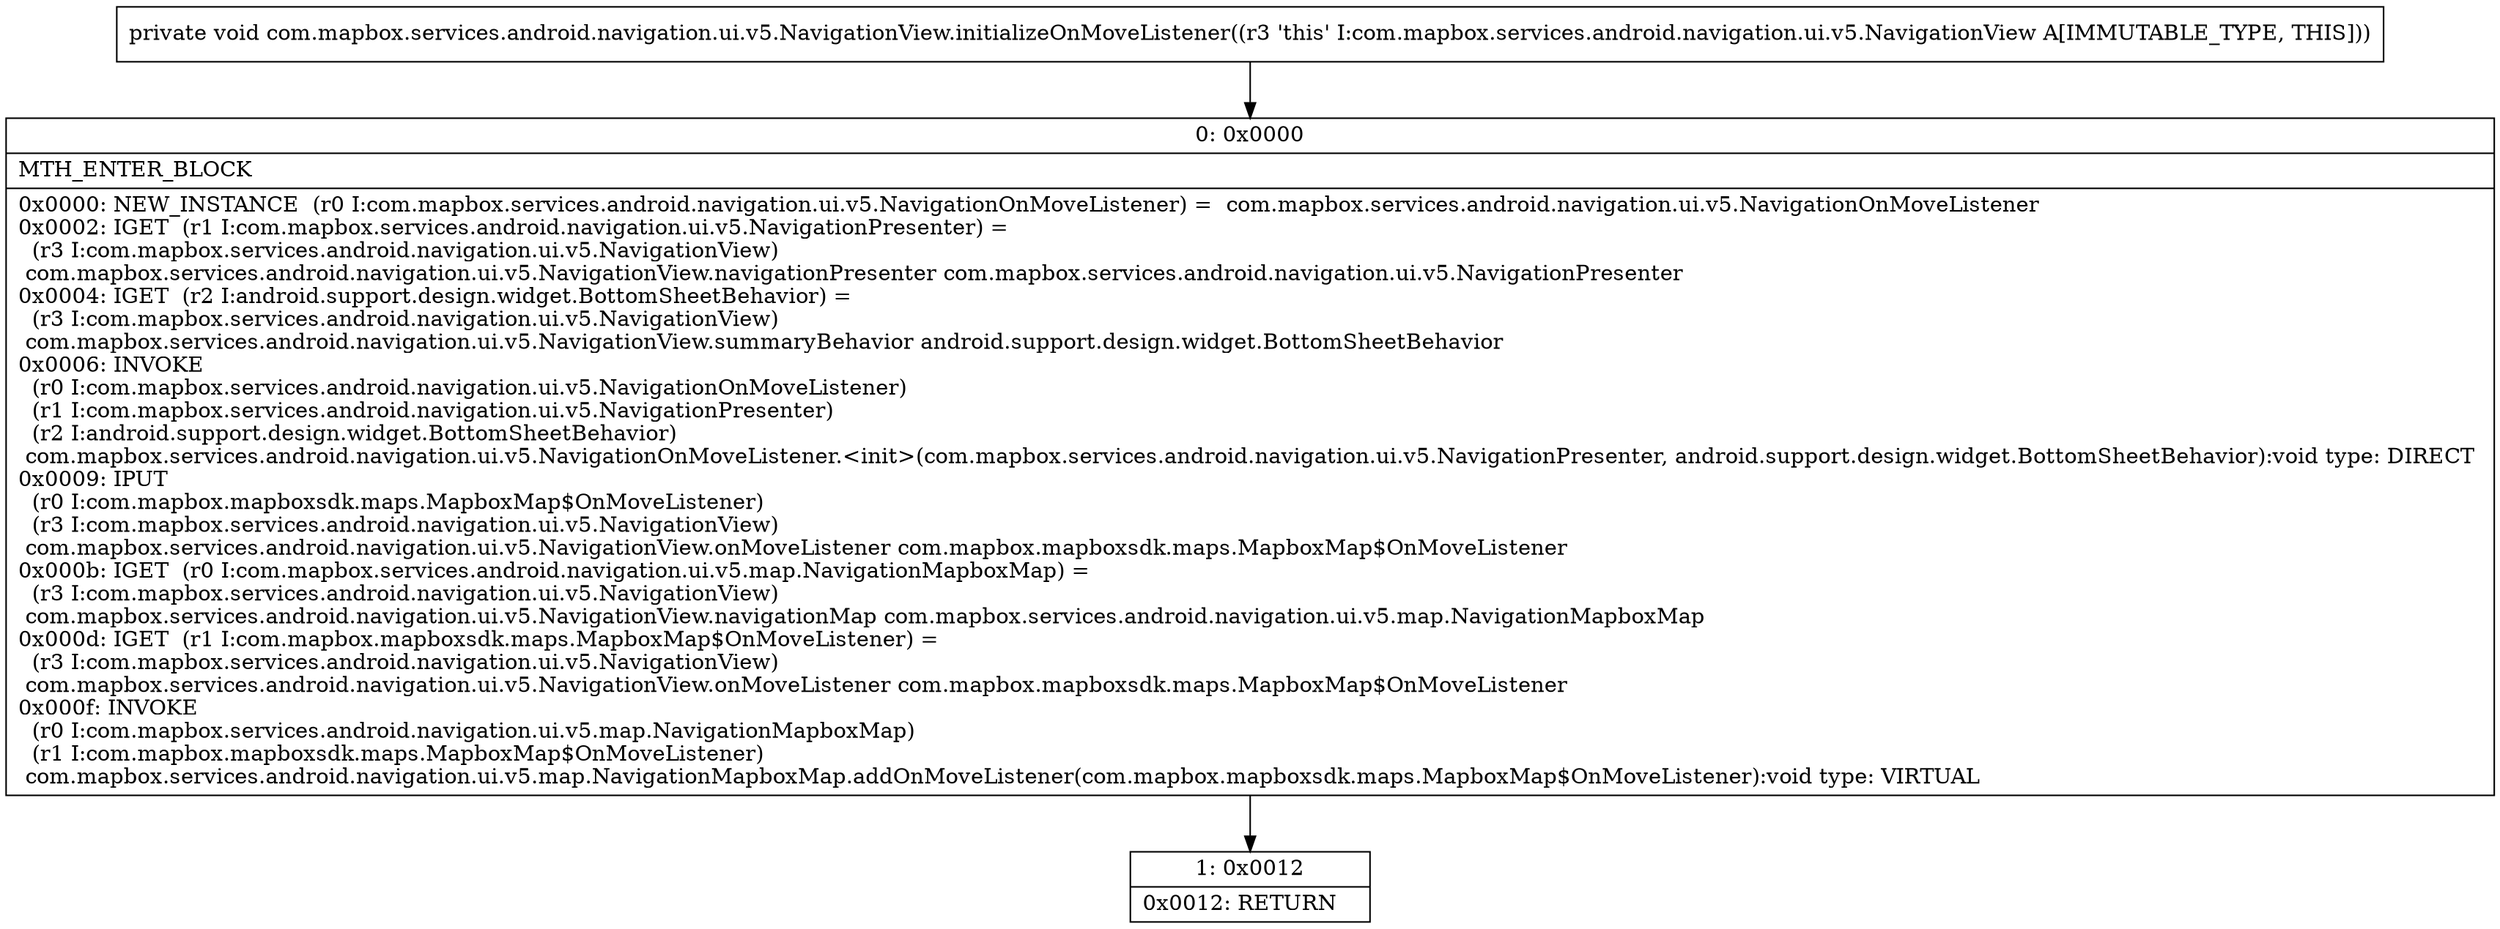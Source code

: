 digraph "CFG forcom.mapbox.services.android.navigation.ui.v5.NavigationView.initializeOnMoveListener()V" {
Node_0 [shape=record,label="{0\:\ 0x0000|MTH_ENTER_BLOCK\l|0x0000: NEW_INSTANCE  (r0 I:com.mapbox.services.android.navigation.ui.v5.NavigationOnMoveListener) =  com.mapbox.services.android.navigation.ui.v5.NavigationOnMoveListener \l0x0002: IGET  (r1 I:com.mapbox.services.android.navigation.ui.v5.NavigationPresenter) = \l  (r3 I:com.mapbox.services.android.navigation.ui.v5.NavigationView)\l com.mapbox.services.android.navigation.ui.v5.NavigationView.navigationPresenter com.mapbox.services.android.navigation.ui.v5.NavigationPresenter \l0x0004: IGET  (r2 I:android.support.design.widget.BottomSheetBehavior) = \l  (r3 I:com.mapbox.services.android.navigation.ui.v5.NavigationView)\l com.mapbox.services.android.navigation.ui.v5.NavigationView.summaryBehavior android.support.design.widget.BottomSheetBehavior \l0x0006: INVOKE  \l  (r0 I:com.mapbox.services.android.navigation.ui.v5.NavigationOnMoveListener)\l  (r1 I:com.mapbox.services.android.navigation.ui.v5.NavigationPresenter)\l  (r2 I:android.support.design.widget.BottomSheetBehavior)\l com.mapbox.services.android.navigation.ui.v5.NavigationOnMoveListener.\<init\>(com.mapbox.services.android.navigation.ui.v5.NavigationPresenter, android.support.design.widget.BottomSheetBehavior):void type: DIRECT \l0x0009: IPUT  \l  (r0 I:com.mapbox.mapboxsdk.maps.MapboxMap$OnMoveListener)\l  (r3 I:com.mapbox.services.android.navigation.ui.v5.NavigationView)\l com.mapbox.services.android.navigation.ui.v5.NavigationView.onMoveListener com.mapbox.mapboxsdk.maps.MapboxMap$OnMoveListener \l0x000b: IGET  (r0 I:com.mapbox.services.android.navigation.ui.v5.map.NavigationMapboxMap) = \l  (r3 I:com.mapbox.services.android.navigation.ui.v5.NavigationView)\l com.mapbox.services.android.navigation.ui.v5.NavigationView.navigationMap com.mapbox.services.android.navigation.ui.v5.map.NavigationMapboxMap \l0x000d: IGET  (r1 I:com.mapbox.mapboxsdk.maps.MapboxMap$OnMoveListener) = \l  (r3 I:com.mapbox.services.android.navigation.ui.v5.NavigationView)\l com.mapbox.services.android.navigation.ui.v5.NavigationView.onMoveListener com.mapbox.mapboxsdk.maps.MapboxMap$OnMoveListener \l0x000f: INVOKE  \l  (r0 I:com.mapbox.services.android.navigation.ui.v5.map.NavigationMapboxMap)\l  (r1 I:com.mapbox.mapboxsdk.maps.MapboxMap$OnMoveListener)\l com.mapbox.services.android.navigation.ui.v5.map.NavigationMapboxMap.addOnMoveListener(com.mapbox.mapboxsdk.maps.MapboxMap$OnMoveListener):void type: VIRTUAL \l}"];
Node_1 [shape=record,label="{1\:\ 0x0012|0x0012: RETURN   \l}"];
MethodNode[shape=record,label="{private void com.mapbox.services.android.navigation.ui.v5.NavigationView.initializeOnMoveListener((r3 'this' I:com.mapbox.services.android.navigation.ui.v5.NavigationView A[IMMUTABLE_TYPE, THIS])) }"];
MethodNode -> Node_0;
Node_0 -> Node_1;
}

